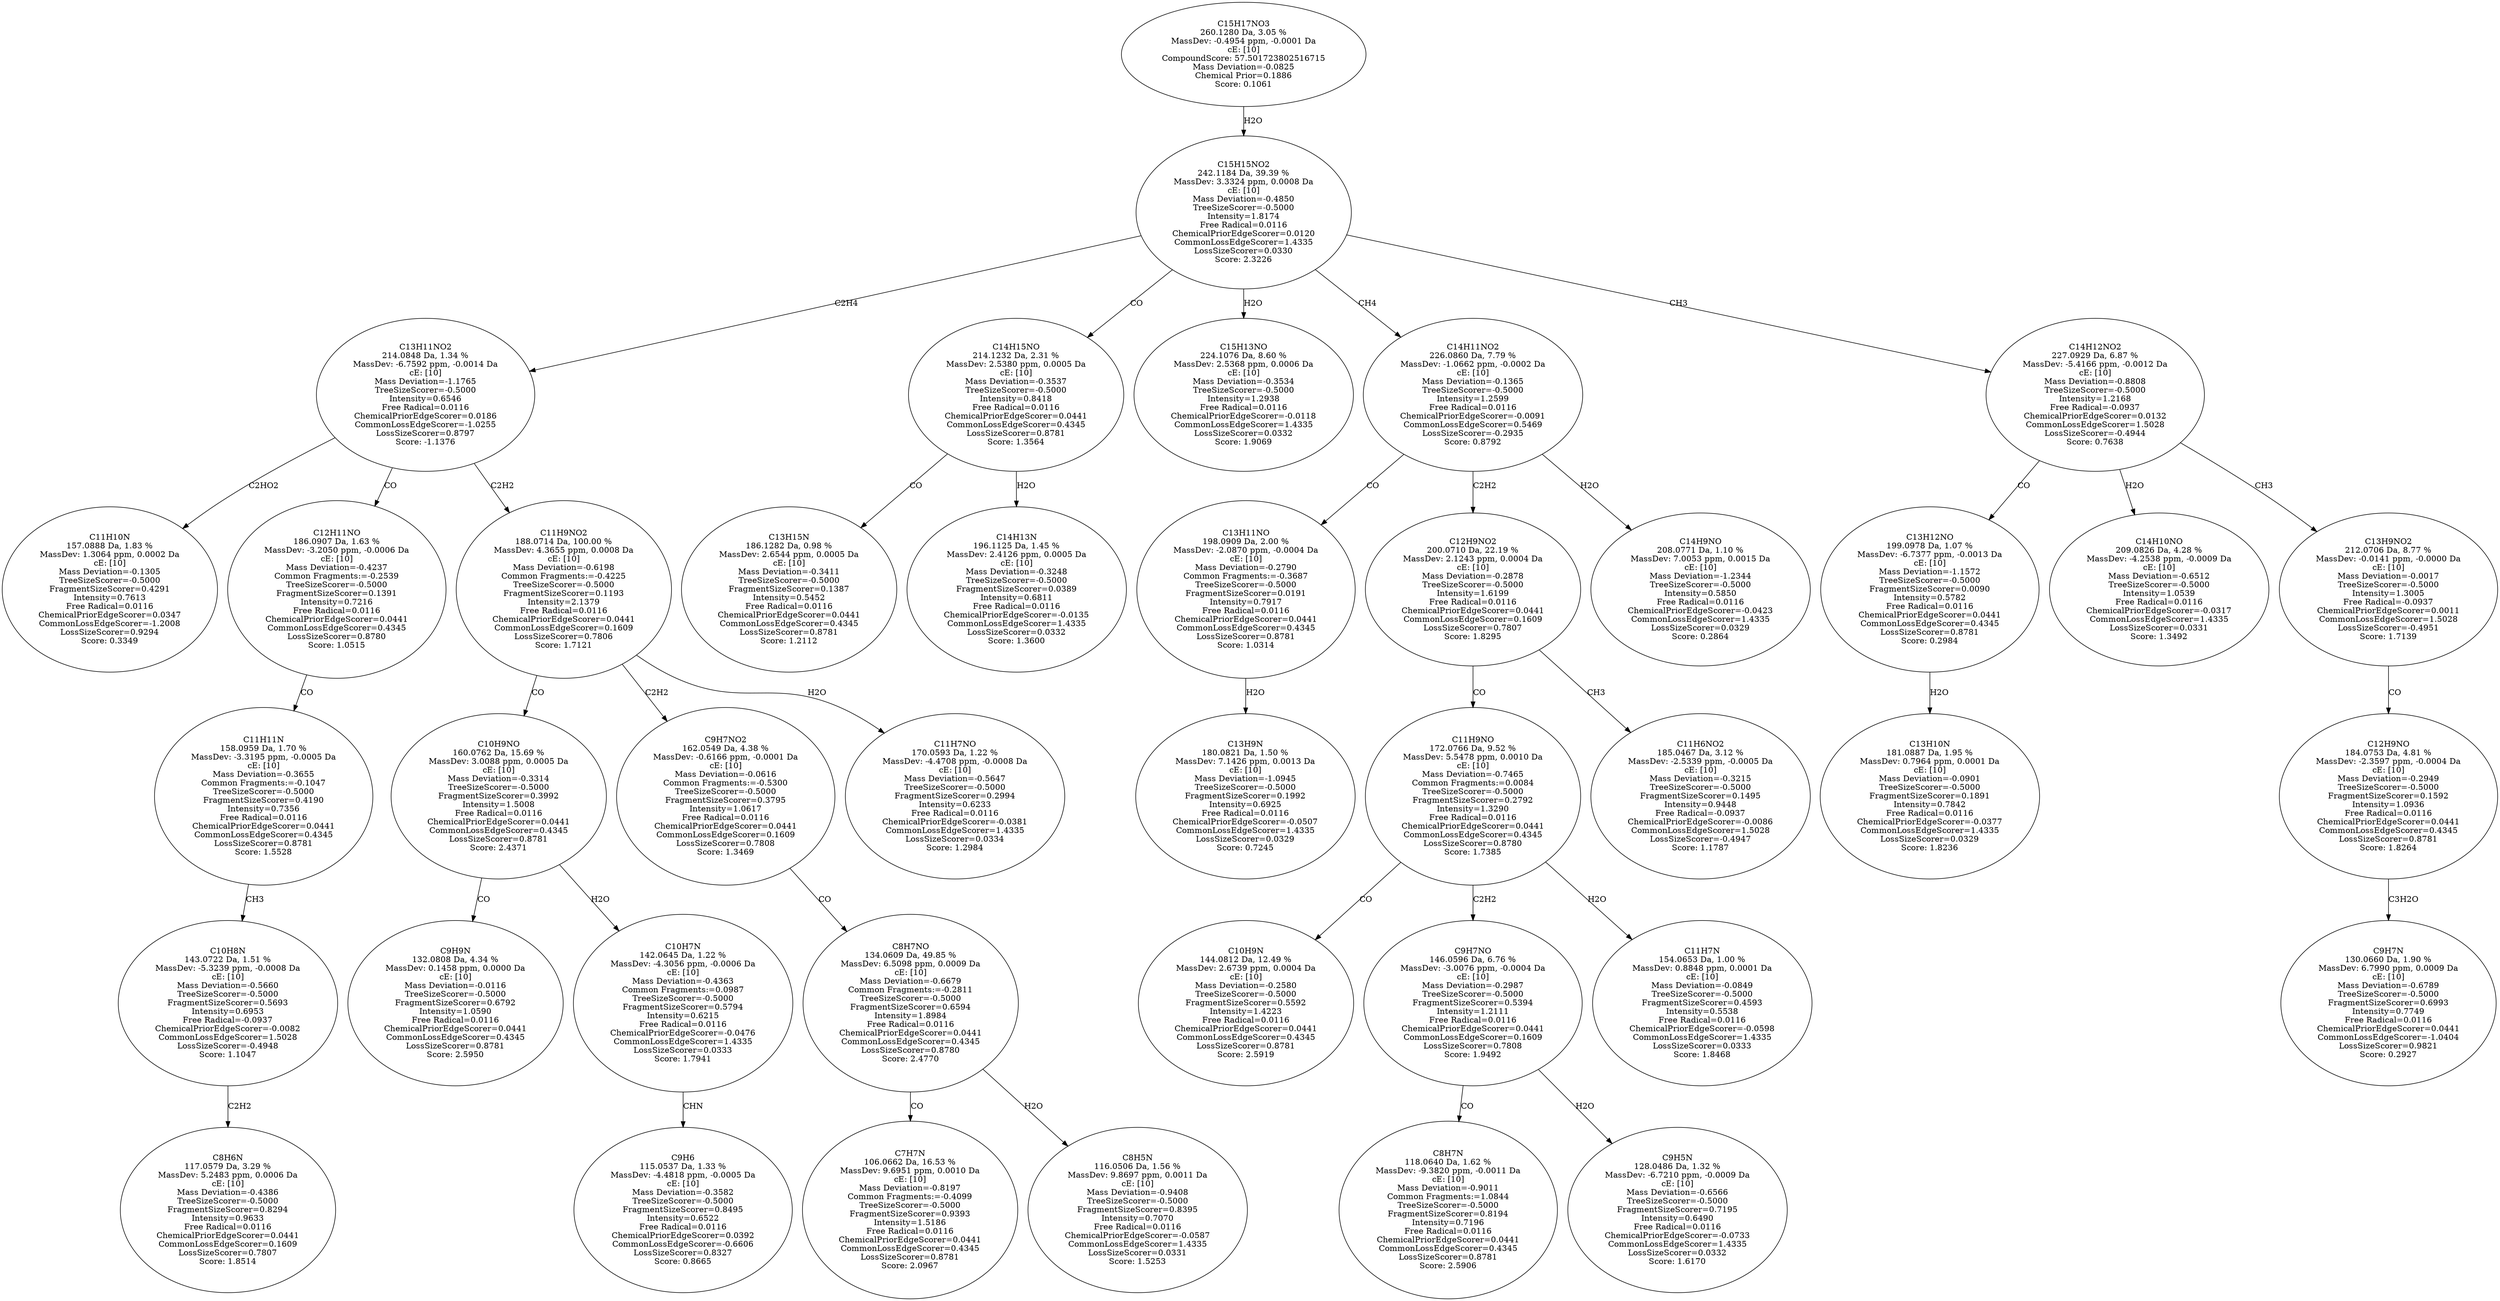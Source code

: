 strict digraph {
v1 [label="C11H10N\n157.0888 Da, 1.83 %\nMassDev: 1.3064 ppm, 0.0002 Da\ncE: [10]\nMass Deviation=-0.1305\nTreeSizeScorer=-0.5000\nFragmentSizeScorer=0.4291\nIntensity=0.7613\nFree Radical=0.0116\nChemicalPriorEdgeScorer=0.0347\nCommonLossEdgeScorer=-1.2008\nLossSizeScorer=0.9294\nScore: 0.3349"];
v2 [label="C8H6N\n117.0579 Da, 3.29 %\nMassDev: 5.2483 ppm, 0.0006 Da\ncE: [10]\nMass Deviation=-0.4386\nTreeSizeScorer=-0.5000\nFragmentSizeScorer=0.8294\nIntensity=0.9633\nFree Radical=0.0116\nChemicalPriorEdgeScorer=0.0441\nCommonLossEdgeScorer=0.1609\nLossSizeScorer=0.7807\nScore: 1.8514"];
v3 [label="C10H8N\n143.0722 Da, 1.51 %\nMassDev: -5.3239 ppm, -0.0008 Da\ncE: [10]\nMass Deviation=-0.5660\nTreeSizeScorer=-0.5000\nFragmentSizeScorer=0.5693\nIntensity=0.6953\nFree Radical=-0.0937\nChemicalPriorEdgeScorer=-0.0082\nCommonLossEdgeScorer=1.5028\nLossSizeScorer=-0.4948\nScore: 1.1047"];
v4 [label="C11H11N\n158.0959 Da, 1.70 %\nMassDev: -3.3195 ppm, -0.0005 Da\ncE: [10]\nMass Deviation=-0.3655\nCommon Fragments:=-0.1047\nTreeSizeScorer=-0.5000\nFragmentSizeScorer=0.4190\nIntensity=0.7356\nFree Radical=0.0116\nChemicalPriorEdgeScorer=0.0441\nCommonLossEdgeScorer=0.4345\nLossSizeScorer=0.8781\nScore: 1.5528"];
v5 [label="C12H11NO\n186.0907 Da, 1.63 %\nMassDev: -3.2050 ppm, -0.0006 Da\ncE: [10]\nMass Deviation=-0.4237\nCommon Fragments:=-0.2539\nTreeSizeScorer=-0.5000\nFragmentSizeScorer=0.1391\nIntensity=0.7216\nFree Radical=0.0116\nChemicalPriorEdgeScorer=0.0441\nCommonLossEdgeScorer=0.4345\nLossSizeScorer=0.8780\nScore: 1.0515"];
v6 [label="C9H9N\n132.0808 Da, 4.34 %\nMassDev: 0.1458 ppm, 0.0000 Da\ncE: [10]\nMass Deviation=-0.0116\nTreeSizeScorer=-0.5000\nFragmentSizeScorer=0.6792\nIntensity=1.0590\nFree Radical=0.0116\nChemicalPriorEdgeScorer=0.0441\nCommonLossEdgeScorer=0.4345\nLossSizeScorer=0.8781\nScore: 2.5950"];
v7 [label="C9H6\n115.0537 Da, 1.33 %\nMassDev: -4.4818 ppm, -0.0005 Da\ncE: [10]\nMass Deviation=-0.3582\nTreeSizeScorer=-0.5000\nFragmentSizeScorer=0.8495\nIntensity=0.6522\nFree Radical=0.0116\nChemicalPriorEdgeScorer=0.0392\nCommonLossEdgeScorer=-0.6606\nLossSizeScorer=0.8327\nScore: 0.8665"];
v8 [label="C10H7N\n142.0645 Da, 1.22 %\nMassDev: -4.3056 ppm, -0.0006 Da\ncE: [10]\nMass Deviation=-0.4363\nCommon Fragments:=0.0987\nTreeSizeScorer=-0.5000\nFragmentSizeScorer=0.5794\nIntensity=0.6215\nFree Radical=0.0116\nChemicalPriorEdgeScorer=-0.0476\nCommonLossEdgeScorer=1.4335\nLossSizeScorer=0.0333\nScore: 1.7941"];
v9 [label="C10H9NO\n160.0762 Da, 15.69 %\nMassDev: 3.0088 ppm, 0.0005 Da\ncE: [10]\nMass Deviation=-0.3314\nTreeSizeScorer=-0.5000\nFragmentSizeScorer=0.3992\nIntensity=1.5008\nFree Radical=0.0116\nChemicalPriorEdgeScorer=0.0441\nCommonLossEdgeScorer=0.4345\nLossSizeScorer=0.8781\nScore: 2.4371"];
v10 [label="C7H7N\n106.0662 Da, 16.53 %\nMassDev: 9.6951 ppm, 0.0010 Da\ncE: [10]\nMass Deviation=-0.8197\nCommon Fragments:=-0.4099\nTreeSizeScorer=-0.5000\nFragmentSizeScorer=0.9393\nIntensity=1.5186\nFree Radical=0.0116\nChemicalPriorEdgeScorer=0.0441\nCommonLossEdgeScorer=0.4345\nLossSizeScorer=0.8781\nScore: 2.0967"];
v11 [label="C8H5N\n116.0506 Da, 1.56 %\nMassDev: 9.8697 ppm, 0.0011 Da\ncE: [10]\nMass Deviation=-0.9408\nTreeSizeScorer=-0.5000\nFragmentSizeScorer=0.8395\nIntensity=0.7070\nFree Radical=0.0116\nChemicalPriorEdgeScorer=-0.0587\nCommonLossEdgeScorer=1.4335\nLossSizeScorer=0.0331\nScore: 1.5253"];
v12 [label="C8H7NO\n134.0609 Da, 49.85 %\nMassDev: 6.5098 ppm, 0.0009 Da\ncE: [10]\nMass Deviation=-0.6679\nCommon Fragments:=-0.2811\nTreeSizeScorer=-0.5000\nFragmentSizeScorer=0.6594\nIntensity=1.8984\nFree Radical=0.0116\nChemicalPriorEdgeScorer=0.0441\nCommonLossEdgeScorer=0.4345\nLossSizeScorer=0.8780\nScore: 2.4770"];
v13 [label="C9H7NO2\n162.0549 Da, 4.38 %\nMassDev: -0.6166 ppm, -0.0001 Da\ncE: [10]\nMass Deviation=-0.0616\nCommon Fragments:=-0.5300\nTreeSizeScorer=-0.5000\nFragmentSizeScorer=0.3795\nIntensity=1.0617\nFree Radical=0.0116\nChemicalPriorEdgeScorer=0.0441\nCommonLossEdgeScorer=0.1609\nLossSizeScorer=0.7808\nScore: 1.3469"];
v14 [label="C11H7NO\n170.0593 Da, 1.22 %\nMassDev: -4.4708 ppm, -0.0008 Da\ncE: [10]\nMass Deviation=-0.5647\nTreeSizeScorer=-0.5000\nFragmentSizeScorer=0.2994\nIntensity=0.6233\nFree Radical=0.0116\nChemicalPriorEdgeScorer=-0.0381\nCommonLossEdgeScorer=1.4335\nLossSizeScorer=0.0334\nScore: 1.2984"];
v15 [label="C11H9NO2\n188.0714 Da, 100.00 %\nMassDev: 4.3655 ppm, 0.0008 Da\ncE: [10]\nMass Deviation=-0.6198\nCommon Fragments:=-0.4225\nTreeSizeScorer=-0.5000\nFragmentSizeScorer=0.1193\nIntensity=2.1379\nFree Radical=0.0116\nChemicalPriorEdgeScorer=0.0441\nCommonLossEdgeScorer=0.1609\nLossSizeScorer=0.7806\nScore: 1.7121"];
v16 [label="C13H11NO2\n214.0848 Da, 1.34 %\nMassDev: -6.7592 ppm, -0.0014 Da\ncE: [10]\nMass Deviation=-1.1765\nTreeSizeScorer=-0.5000\nIntensity=0.6546\nFree Radical=0.0116\nChemicalPriorEdgeScorer=0.0186\nCommonLossEdgeScorer=-1.0255\nLossSizeScorer=0.8797\nScore: -1.1376"];
v17 [label="C13H15N\n186.1282 Da, 0.98 %\nMassDev: 2.6544 ppm, 0.0005 Da\ncE: [10]\nMass Deviation=-0.3411\nTreeSizeScorer=-0.5000\nFragmentSizeScorer=0.1387\nIntensity=0.5452\nFree Radical=0.0116\nChemicalPriorEdgeScorer=0.0441\nCommonLossEdgeScorer=0.4345\nLossSizeScorer=0.8781\nScore: 1.2112"];
v18 [label="C14H13N\n196.1125 Da, 1.45 %\nMassDev: 2.4126 ppm, 0.0005 Da\ncE: [10]\nMass Deviation=-0.3248\nTreeSizeScorer=-0.5000\nFragmentSizeScorer=0.0389\nIntensity=0.6811\nFree Radical=0.0116\nChemicalPriorEdgeScorer=-0.0135\nCommonLossEdgeScorer=1.4335\nLossSizeScorer=0.0332\nScore: 1.3600"];
v19 [label="C14H15NO\n214.1232 Da, 2.31 %\nMassDev: 2.5380 ppm, 0.0005 Da\ncE: [10]\nMass Deviation=-0.3537\nTreeSizeScorer=-0.5000\nIntensity=0.8418\nFree Radical=0.0116\nChemicalPriorEdgeScorer=0.0441\nCommonLossEdgeScorer=0.4345\nLossSizeScorer=0.8781\nScore: 1.3564"];
v20 [label="C15H13NO\n224.1076 Da, 8.60 %\nMassDev: 2.5368 ppm, 0.0006 Da\ncE: [10]\nMass Deviation=-0.3534\nTreeSizeScorer=-0.5000\nIntensity=1.2938\nFree Radical=0.0116\nChemicalPriorEdgeScorer=-0.0118\nCommonLossEdgeScorer=1.4335\nLossSizeScorer=0.0332\nScore: 1.9069"];
v21 [label="C13H9N\n180.0821 Da, 1.50 %\nMassDev: 7.1426 ppm, 0.0013 Da\ncE: [10]\nMass Deviation=-1.0945\nTreeSizeScorer=-0.5000\nFragmentSizeScorer=0.1992\nIntensity=0.6925\nFree Radical=0.0116\nChemicalPriorEdgeScorer=-0.0507\nCommonLossEdgeScorer=1.4335\nLossSizeScorer=0.0329\nScore: 0.7245"];
v22 [label="C13H11NO\n198.0909 Da, 2.00 %\nMassDev: -2.0870 ppm, -0.0004 Da\ncE: [10]\nMass Deviation=-0.2790\nCommon Fragments:=-0.3687\nTreeSizeScorer=-0.5000\nFragmentSizeScorer=0.0191\nIntensity=0.7917\nFree Radical=0.0116\nChemicalPriorEdgeScorer=0.0441\nCommonLossEdgeScorer=0.4345\nLossSizeScorer=0.8781\nScore: 1.0314"];
v23 [label="C10H9N\n144.0812 Da, 12.49 %\nMassDev: 2.6739 ppm, 0.0004 Da\ncE: [10]\nMass Deviation=-0.2580\nTreeSizeScorer=-0.5000\nFragmentSizeScorer=0.5592\nIntensity=1.4223\nFree Radical=0.0116\nChemicalPriorEdgeScorer=0.0441\nCommonLossEdgeScorer=0.4345\nLossSizeScorer=0.8781\nScore: 2.5919"];
v24 [label="C8H7N\n118.0640 Da, 1.62 %\nMassDev: -9.3820 ppm, -0.0011 Da\ncE: [10]\nMass Deviation=-0.9011\nCommon Fragments:=1.0844\nTreeSizeScorer=-0.5000\nFragmentSizeScorer=0.8194\nIntensity=0.7196\nFree Radical=0.0116\nChemicalPriorEdgeScorer=0.0441\nCommonLossEdgeScorer=0.4345\nLossSizeScorer=0.8781\nScore: 2.5906"];
v25 [label="C9H5N\n128.0486 Da, 1.32 %\nMassDev: -6.7210 ppm, -0.0009 Da\ncE: [10]\nMass Deviation=-0.6566\nTreeSizeScorer=-0.5000\nFragmentSizeScorer=0.7195\nIntensity=0.6490\nFree Radical=0.0116\nChemicalPriorEdgeScorer=-0.0733\nCommonLossEdgeScorer=1.4335\nLossSizeScorer=0.0332\nScore: 1.6170"];
v26 [label="C9H7NO\n146.0596 Da, 6.76 %\nMassDev: -3.0076 ppm, -0.0004 Da\ncE: [10]\nMass Deviation=-0.2987\nTreeSizeScorer=-0.5000\nFragmentSizeScorer=0.5394\nIntensity=1.2111\nFree Radical=0.0116\nChemicalPriorEdgeScorer=0.0441\nCommonLossEdgeScorer=0.1609\nLossSizeScorer=0.7808\nScore: 1.9492"];
v27 [label="C11H7N\n154.0653 Da, 1.00 %\nMassDev: 0.8848 ppm, 0.0001 Da\ncE: [10]\nMass Deviation=-0.0849\nTreeSizeScorer=-0.5000\nFragmentSizeScorer=0.4593\nIntensity=0.5538\nFree Radical=0.0116\nChemicalPriorEdgeScorer=-0.0598\nCommonLossEdgeScorer=1.4335\nLossSizeScorer=0.0333\nScore: 1.8468"];
v28 [label="C11H9NO\n172.0766 Da, 9.52 %\nMassDev: 5.5478 ppm, 0.0010 Da\ncE: [10]\nMass Deviation=-0.7465\nCommon Fragments:=0.0084\nTreeSizeScorer=-0.5000\nFragmentSizeScorer=0.2792\nIntensity=1.3290\nFree Radical=0.0116\nChemicalPriorEdgeScorer=0.0441\nCommonLossEdgeScorer=0.4345\nLossSizeScorer=0.8780\nScore: 1.7385"];
v29 [label="C11H6NO2\n185.0467 Da, 3.12 %\nMassDev: -2.5339 ppm, -0.0005 Da\ncE: [10]\nMass Deviation=-0.3215\nTreeSizeScorer=-0.5000\nFragmentSizeScorer=0.1495\nIntensity=0.9448\nFree Radical=-0.0937\nChemicalPriorEdgeScorer=-0.0086\nCommonLossEdgeScorer=1.5028\nLossSizeScorer=-0.4947\nScore: 1.1787"];
v30 [label="C12H9NO2\n200.0710 Da, 22.19 %\nMassDev: 2.1243 ppm, 0.0004 Da\ncE: [10]\nMass Deviation=-0.2878\nTreeSizeScorer=-0.5000\nIntensity=1.6199\nFree Radical=0.0116\nChemicalPriorEdgeScorer=0.0441\nCommonLossEdgeScorer=0.1609\nLossSizeScorer=0.7807\nScore: 1.8295"];
v31 [label="C14H9NO\n208.0771 Da, 1.10 %\nMassDev: 7.0053 ppm, 0.0015 Da\ncE: [10]\nMass Deviation=-1.2344\nTreeSizeScorer=-0.5000\nIntensity=0.5850\nFree Radical=0.0116\nChemicalPriorEdgeScorer=-0.0423\nCommonLossEdgeScorer=1.4335\nLossSizeScorer=0.0329\nScore: 0.2864"];
v32 [label="C14H11NO2\n226.0860 Da, 7.79 %\nMassDev: -1.0662 ppm, -0.0002 Da\ncE: [10]\nMass Deviation=-0.1365\nTreeSizeScorer=-0.5000\nIntensity=1.2599\nFree Radical=0.0116\nChemicalPriorEdgeScorer=-0.0091\nCommonLossEdgeScorer=0.5469\nLossSizeScorer=-0.2935\nScore: 0.8792"];
v33 [label="C13H10N\n181.0887 Da, 1.95 %\nMassDev: 0.7964 ppm, 0.0001 Da\ncE: [10]\nMass Deviation=-0.0901\nTreeSizeScorer=-0.5000\nFragmentSizeScorer=0.1891\nIntensity=0.7842\nFree Radical=0.0116\nChemicalPriorEdgeScorer=-0.0377\nCommonLossEdgeScorer=1.4335\nLossSizeScorer=0.0329\nScore: 1.8236"];
v34 [label="C13H12NO\n199.0978 Da, 1.07 %\nMassDev: -6.7377 ppm, -0.0013 Da\ncE: [10]\nMass Deviation=-1.1572\nTreeSizeScorer=-0.5000\nFragmentSizeScorer=0.0090\nIntensity=0.5782\nFree Radical=0.0116\nChemicalPriorEdgeScorer=0.0441\nCommonLossEdgeScorer=0.4345\nLossSizeScorer=0.8781\nScore: 0.2984"];
v35 [label="C14H10NO\n209.0826 Da, 4.28 %\nMassDev: -4.2538 ppm, -0.0009 Da\ncE: [10]\nMass Deviation=-0.6512\nTreeSizeScorer=-0.5000\nIntensity=1.0539\nFree Radical=0.0116\nChemicalPriorEdgeScorer=-0.0317\nCommonLossEdgeScorer=1.4335\nLossSizeScorer=0.0331\nScore: 1.3492"];
v36 [label="C9H7N\n130.0660 Da, 1.90 %\nMassDev: 6.7990 ppm, 0.0009 Da\ncE: [10]\nMass Deviation=-0.6789\nTreeSizeScorer=-0.5000\nFragmentSizeScorer=0.6993\nIntensity=0.7749\nFree Radical=0.0116\nChemicalPriorEdgeScorer=0.0441\nCommonLossEdgeScorer=-1.0404\nLossSizeScorer=0.9821\nScore: 0.2927"];
v37 [label="C12H9NO\n184.0753 Da, 4.81 %\nMassDev: -2.3597 ppm, -0.0004 Da\ncE: [10]\nMass Deviation=-0.2949\nTreeSizeScorer=-0.5000\nFragmentSizeScorer=0.1592\nIntensity=1.0936\nFree Radical=0.0116\nChemicalPriorEdgeScorer=0.0441\nCommonLossEdgeScorer=0.4345\nLossSizeScorer=0.8781\nScore: 1.8264"];
v38 [label="C13H9NO2\n212.0706 Da, 8.77 %\nMassDev: -0.0141 ppm, -0.0000 Da\ncE: [10]\nMass Deviation=-0.0017\nTreeSizeScorer=-0.5000\nIntensity=1.3005\nFree Radical=-0.0937\nChemicalPriorEdgeScorer=0.0011\nCommonLossEdgeScorer=1.5028\nLossSizeScorer=-0.4951\nScore: 1.7139"];
v39 [label="C14H12NO2\n227.0929 Da, 6.87 %\nMassDev: -5.4166 ppm, -0.0012 Da\ncE: [10]\nMass Deviation=-0.8808\nTreeSizeScorer=-0.5000\nIntensity=1.2168\nFree Radical=-0.0937\nChemicalPriorEdgeScorer=0.0132\nCommonLossEdgeScorer=1.5028\nLossSizeScorer=-0.4944\nScore: 0.7638"];
v40 [label="C15H15NO2\n242.1184 Da, 39.39 %\nMassDev: 3.3324 ppm, 0.0008 Da\ncE: [10]\nMass Deviation=-0.4850\nTreeSizeScorer=-0.5000\nIntensity=1.8174\nFree Radical=0.0116\nChemicalPriorEdgeScorer=0.0120\nCommonLossEdgeScorer=1.4335\nLossSizeScorer=0.0330\nScore: 2.3226"];
v41 [label="C15H17NO3\n260.1280 Da, 3.05 %\nMassDev: -0.4954 ppm, -0.0001 Da\ncE: [10]\nCompoundScore: 57.501723802516715\nMass Deviation=-0.0825\nChemical Prior=0.1886\nScore: 0.1061"];
v16 -> v1 [label="C2HO2"];
v3 -> v2 [label="C2H2"];
v4 -> v3 [label="CH3"];
v5 -> v4 [label="CO"];
v16 -> v5 [label="CO"];
v9 -> v6 [label="CO"];
v8 -> v7 [label="CHN"];
v9 -> v8 [label="H2O"];
v15 -> v9 [label="CO"];
v12 -> v10 [label="CO"];
v12 -> v11 [label="H2O"];
v13 -> v12 [label="CO"];
v15 -> v13 [label="C2H2"];
v15 -> v14 [label="H2O"];
v16 -> v15 [label="C2H2"];
v40 -> v16 [label="C2H4"];
v19 -> v17 [label="CO"];
v19 -> v18 [label="H2O"];
v40 -> v19 [label="CO"];
v40 -> v20 [label="H2O"];
v22 -> v21 [label="H2O"];
v32 -> v22 [label="CO"];
v28 -> v23 [label="CO"];
v26 -> v24 [label="CO"];
v26 -> v25 [label="H2O"];
v28 -> v26 [label="C2H2"];
v28 -> v27 [label="H2O"];
v30 -> v28 [label="CO"];
v30 -> v29 [label="CH3"];
v32 -> v30 [label="C2H2"];
v32 -> v31 [label="H2O"];
v40 -> v32 [label="CH4"];
v34 -> v33 [label="H2O"];
v39 -> v34 [label="CO"];
v39 -> v35 [label="H2O"];
v37 -> v36 [label="C3H2O"];
v38 -> v37 [label="CO"];
v39 -> v38 [label="CH3"];
v40 -> v39 [label="CH3"];
v41 -> v40 [label="H2O"];
}